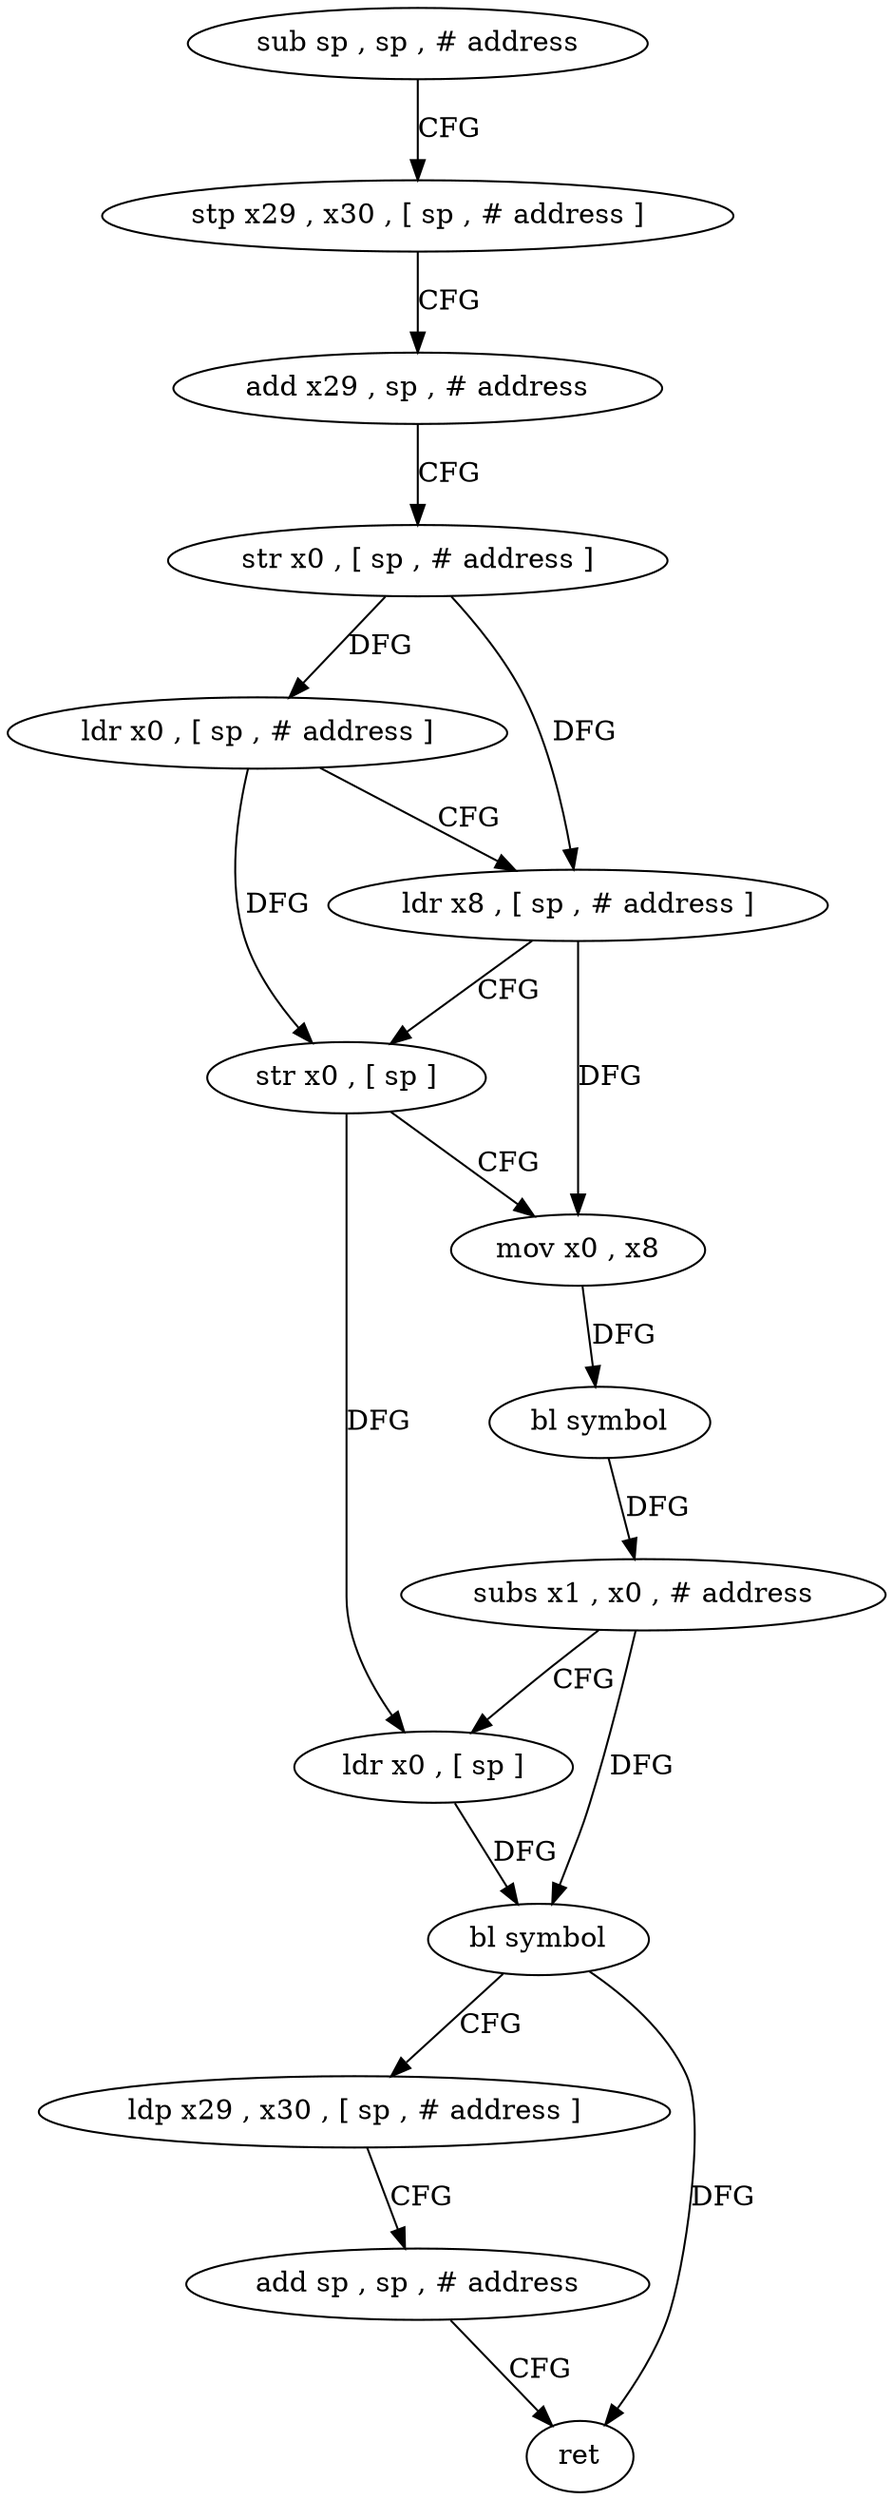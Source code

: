 digraph "func" {
"249344" [label = "sub sp , sp , # address" ]
"249348" [label = "stp x29 , x30 , [ sp , # address ]" ]
"249352" [label = "add x29 , sp , # address" ]
"249356" [label = "str x0 , [ sp , # address ]" ]
"249360" [label = "ldr x0 , [ sp , # address ]" ]
"249364" [label = "ldr x8 , [ sp , # address ]" ]
"249368" [label = "str x0 , [ sp ]" ]
"249372" [label = "mov x0 , x8" ]
"249376" [label = "bl symbol" ]
"249380" [label = "subs x1 , x0 , # address" ]
"249384" [label = "ldr x0 , [ sp ]" ]
"249388" [label = "bl symbol" ]
"249392" [label = "ldp x29 , x30 , [ sp , # address ]" ]
"249396" [label = "add sp , sp , # address" ]
"249400" [label = "ret" ]
"249344" -> "249348" [ label = "CFG" ]
"249348" -> "249352" [ label = "CFG" ]
"249352" -> "249356" [ label = "CFG" ]
"249356" -> "249360" [ label = "DFG" ]
"249356" -> "249364" [ label = "DFG" ]
"249360" -> "249364" [ label = "CFG" ]
"249360" -> "249368" [ label = "DFG" ]
"249364" -> "249368" [ label = "CFG" ]
"249364" -> "249372" [ label = "DFG" ]
"249368" -> "249372" [ label = "CFG" ]
"249368" -> "249384" [ label = "DFG" ]
"249372" -> "249376" [ label = "DFG" ]
"249376" -> "249380" [ label = "DFG" ]
"249380" -> "249384" [ label = "CFG" ]
"249380" -> "249388" [ label = "DFG" ]
"249384" -> "249388" [ label = "DFG" ]
"249388" -> "249392" [ label = "CFG" ]
"249388" -> "249400" [ label = "DFG" ]
"249392" -> "249396" [ label = "CFG" ]
"249396" -> "249400" [ label = "CFG" ]
}
